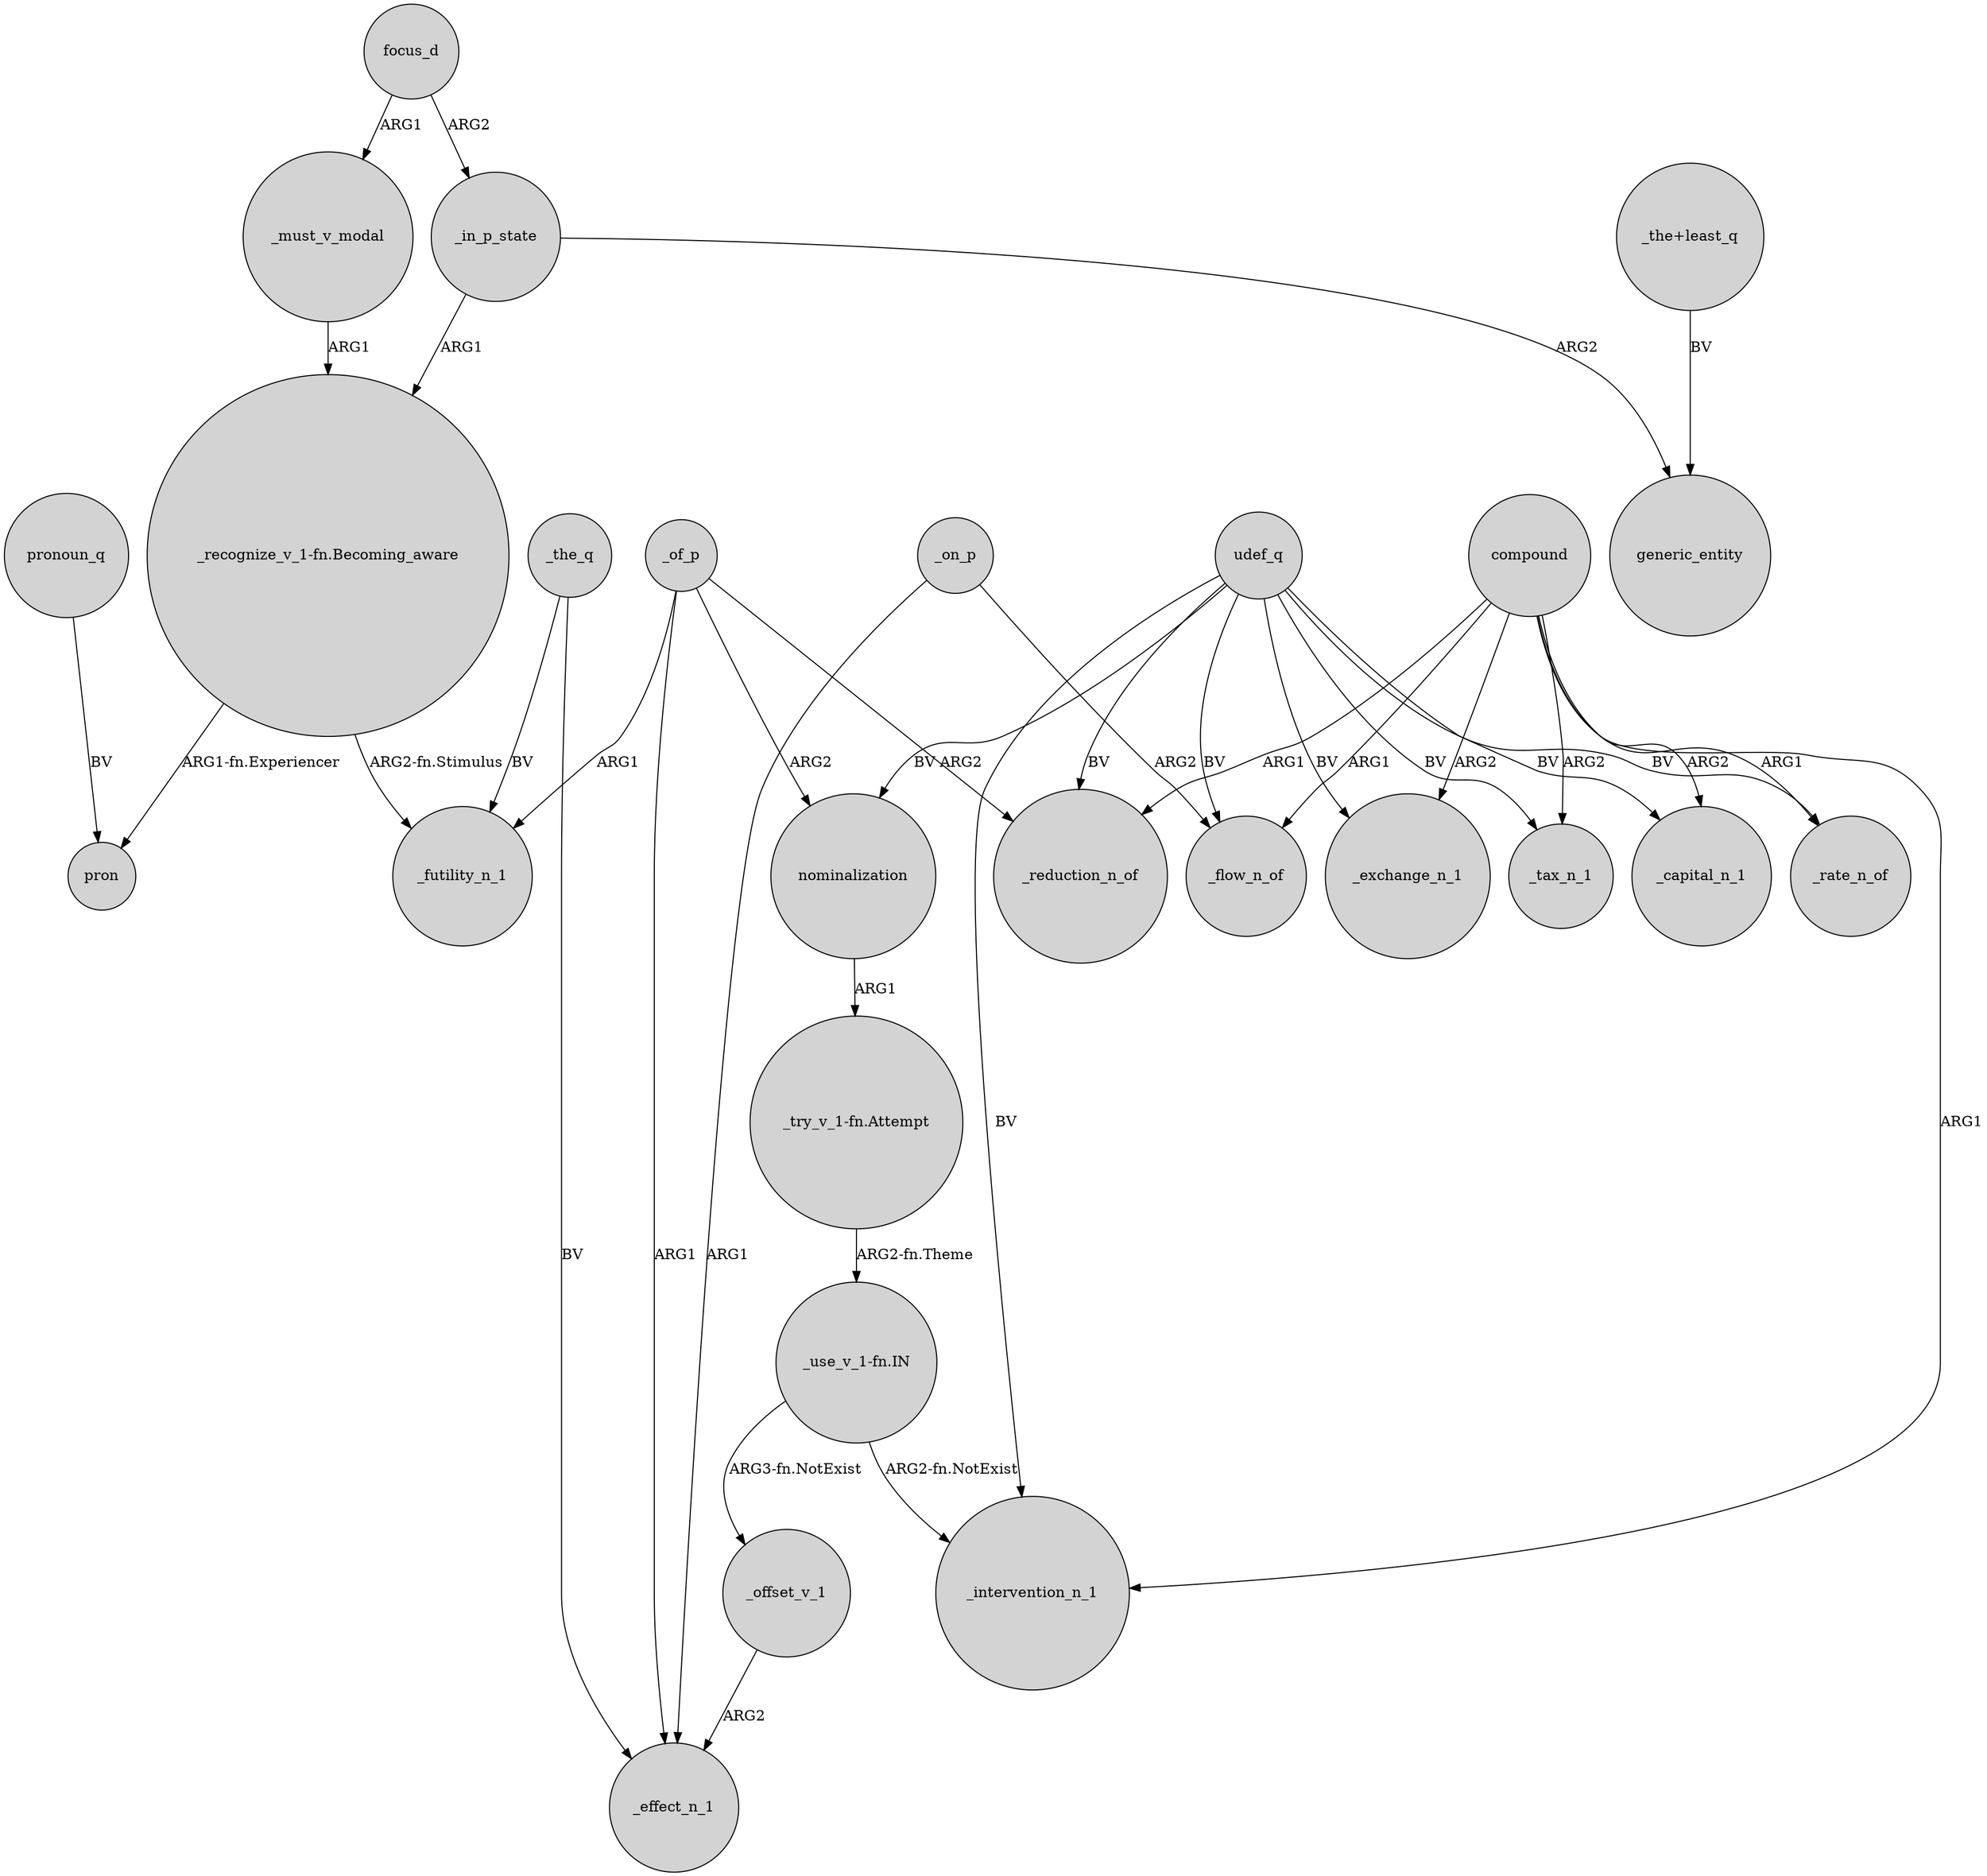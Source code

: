 digraph {
	node [shape=circle style=filled]
	_must_v_modal -> "_recognize_v_1-fn.Becoming_aware" [label=ARG1]
	_of_p -> _effect_n_1 [label=ARG1]
	udef_q -> _intervention_n_1 [label=BV]
	compound -> _capital_n_1 [label=ARG2]
	"_recognize_v_1-fn.Becoming_aware" -> pron [label="ARG1-fn.Experiencer"]
	_offset_v_1 -> _effect_n_1 [label=ARG2]
	focus_d -> _in_p_state [label=ARG2]
	udef_q -> _reduction_n_of [label=BV]
	"_use_v_1-fn.IN" -> _offset_v_1 [label="ARG3-fn.NotExist"]
	compound -> _rate_n_of [label=ARG1]
	compound -> _flow_n_of [label=ARG1]
	udef_q -> _rate_n_of [label=BV]
	compound -> _exchange_n_1 [label=ARG2]
	_of_p -> _futility_n_1 [label=ARG1]
	_the_q -> _futility_n_1 [label=BV]
	"_use_v_1-fn.IN" -> _intervention_n_1 [label="ARG2-fn.NotExist"]
	"_try_v_1-fn.Attempt" -> "_use_v_1-fn.IN" [label="ARG2-fn.Theme"]
	focus_d -> _must_v_modal [label=ARG1]
	"_the+least_q" -> generic_entity [label=BV]
	pronoun_q -> pron [label=BV]
	udef_q -> _tax_n_1 [label=BV]
	_the_q -> _effect_n_1 [label=BV]
	_of_p -> nominalization [label=ARG2]
	compound -> _intervention_n_1 [label=ARG1]
	_in_p_state -> generic_entity [label=ARG2]
	udef_q -> nominalization [label=BV]
	_in_p_state -> "_recognize_v_1-fn.Becoming_aware" [label=ARG1]
	compound -> _reduction_n_of [label=ARG1]
	udef_q -> _flow_n_of [label=BV]
	_of_p -> _reduction_n_of [label=ARG2]
	udef_q -> _exchange_n_1 [label=BV]
	nominalization -> "_try_v_1-fn.Attempt" [label=ARG1]
	compound -> _tax_n_1 [label=ARG2]
	_on_p -> _effect_n_1 [label=ARG1]
	_on_p -> _flow_n_of [label=ARG2]
	"_recognize_v_1-fn.Becoming_aware" -> _futility_n_1 [label="ARG2-fn.Stimulus"]
	udef_q -> _capital_n_1 [label=BV]
}
